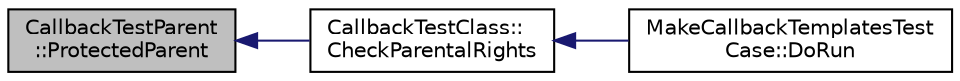 digraph "CallbackTestParent::ProtectedParent"
{
  edge [fontname="Helvetica",fontsize="10",labelfontname="Helvetica",labelfontsize="10"];
  node [fontname="Helvetica",fontsize="10",shape=record];
  rankdir="LR";
  Node1 [label="CallbackTestParent\l::ProtectedParent",height=0.2,width=0.4,color="black", fillcolor="grey75", style="filled", fontcolor="black"];
  Node1 -> Node2 [dir="back",color="midnightblue",fontsize="10",style="solid"];
  Node2 [label="CallbackTestClass::\lCheckParentalRights",height=0.2,width=0.4,color="black", fillcolor="white", style="filled",URL="$d8/d92/classCallbackTestClass.html#a4536e5309fbfc8ed19206d8d922cacb3"];
  Node2 -> Node3 [dir="back",color="midnightblue",fontsize="10",style="solid"];
  Node3 [label="MakeCallbackTemplatesTest\lCase::DoRun",height=0.2,width=0.4,color="black", fillcolor="white", style="filled",URL="$d1/d1c/classMakeCallbackTemplatesTestCase.html#ab576537ac7ffe4f5dd0a4ce2d0e66a57",tooltip="Implementation to actually run this TestCase. "];
}
